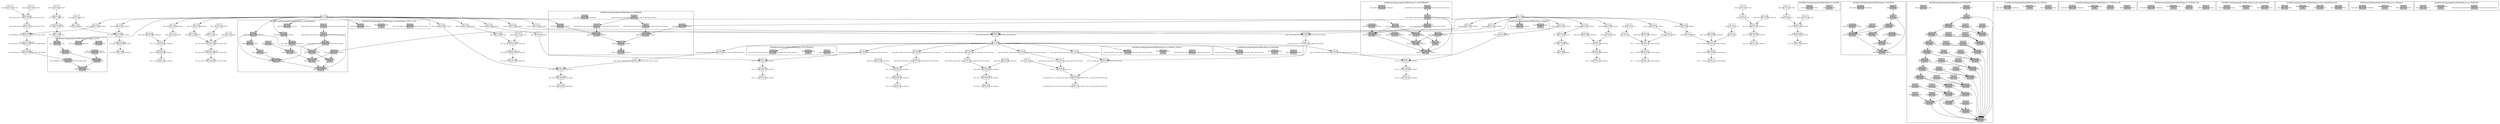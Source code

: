 digraph Document {
  node [shape=box,fixedsize=shape fontsize=10]
  1 [label="Name: Maybe\n(type (alias Maybe (union (alias None (struct None)) (alias Some (struct Some)))))", fillcolor=grey];
  2 [label="UnionTypeNode\n(type (union (alias None (struct None)) (alias Some (struct Some))))", fillcolor=grey];
  3 [label="Ref: None\n(type (alias None (struct None)))", fillcolor=grey];
  4 [label="Ref: Some\n(type (alias Some (struct Some)))", fillcolor=grey];
  5 [label="FunOverload: is\n(fun 'is' ((alias Maybe)) (alias boolean))", fillcolor=grey];
  6 [label="FunNode: is\n(fun 'is' ((alias Maybe)) (alias boolean))", fillcolor=grey];
  7 [label="Ref: Maybe\n(type (alias Maybe (union (alias None (struct None)) (alias Some (struct Some)))))", fillcolor=grey];
  8 [label="Name: a\n(alias Maybe (union (alias None (struct None)) (alias Some (struct Some))))", fillcolor=grey];
  9 [label="Ref: boolean\n(type (alias boolean (native boolean)))", fillcolor=grey];
  10 [label="Name: is\n(fun 'is' ((alias Maybe)) (alias boolean))", fillcolor=grey];
  11 [label="FunOverload: as\n(fun 'as' ((alias None)) (alias Maybe))", fillcolor=grey];
  12 [label="FunNode: as\n(fun 'as' ((alias None)) (alias Maybe))", fillcolor=grey];
  13 [label="Ref: None\n(type (alias None (struct None)))", fillcolor=grey];
  14 [label="Name: a\n(alias None (struct None))", fillcolor=grey];
  15 [label="Ref: Maybe\n(type (alias Maybe (union (alias None (struct None)) (alias Some (struct Some)))))", fillcolor=grey];
  16 [label="Name: as\n(fun 'as' ((alias None)) (alias Maybe))", fillcolor=grey];
  17 [label="FunOverload: as\n(fun 'as' ((alias Some)) (alias Maybe))", fillcolor=grey];
  18 [label="FunNode: as\n(fun 'as' ((alias Some)) (alias Maybe))", fillcolor=grey];
  19 [label="Ref: Some\n(type (alias Some (struct Some)))", fillcolor=grey];
  20 [label="Name: a\n(alias Some (struct Some))", fillcolor=grey];
  21 [label="Ref: Maybe\n(type (alias Maybe (union (alias None (struct None)) (alias Some (struct Some)))))", fillcolor=grey];
  22 [label="Name: as\n(fun 'as' ((alias Some)) (alias Maybe))", fillcolor=grey];
  23 [label="FunOverload: as\n(intersection (fun 'as' ((union (alias None) (alias Some))) (alias Maybe)) (fun 'as' ((alias Maybe)) (alias ref)))", fillcolor=grey];
  24 [label="FunNode: as\n(fun 'as' ((union (alias None) (alias Some))) (alias Maybe))", fillcolor=grey];
  25 [label="UnionTypeNode\n(type (union (alias None (struct None)) (alias Some (struct Some))))", fillcolor=grey];
  26 [label="Ref: None\n(type (alias None (struct None)))", fillcolor=grey];
  27 [label="Ref: Some\n(type (alias Some (struct Some)))", fillcolor=grey];
  28 [label="Name: a\n(union (alias None (struct None)) (alias Some (struct Some)))", fillcolor=grey];
  29 [label="Ref: Maybe\n(type (alias Maybe (union (alias None (struct None)) (alias Some (struct Some)))))", fillcolor=grey];
  30 [label="FunNode: as\n(fun 'as' ((alias Maybe)) (alias ref))", fillcolor=grey];
  31 [label="Ref: Maybe\n(type (alias Maybe (union (alias None (struct None)) (alias Some (struct Some)))))", fillcolor=grey];
  32 [label="Name: a\n(alias Maybe (union (alias None (struct None)) (alias Some (struct Some))))", fillcolor=grey];
  33 [label="Ref: ref\n(type (alias ref (ref ?)))", fillcolor=grey];
  34 [label="Name: as\n(intersection (fun 'as' ((union (alias None) (alias Some))) (alias Maybe)) (fun 'as' ((alias Maybe)) (alias ref)))", fillcolor=grey];
  35 [label="Name: None\n(type (alias None (struct None)))", fillcolor=grey];
  36 [label="FunOverload: apply\n(fun 'apply' () (alias None))", fillcolor=grey];
  37 [label="FunNode: apply\n(fun 'apply' () (alias None))", fillcolor=grey];
  38 [label="Ref: None\n(type (alias None (struct None)))", fillcolor=grey];
  39 [label="Name: apply\n(fun 'apply' () (alias None))", fillcolor=grey];
  40 [label="FunOverload: is\n(fun 'is' ((alias None)) (alias boolean))", fillcolor=grey];
  41 [label="FunNode: is\n(fun 'is' ((alias None)) (alias boolean))", fillcolor=grey];
  42 [label="Ref: None\n(type (alias None (struct None)))", fillcolor=grey];
  43 [label="Name: a\n(alias None (struct None))", fillcolor=grey];
  44 [label="Ref: boolean\n(type (alias boolean (native boolean)))", fillcolor=grey];
  45 [label="Name: is\n(fun 'is' ((alias None)) (alias boolean))", fillcolor=grey];
  46 [label="FunOverload: ==\n(fun '==' ((alias None) (alias ref)) (alias boolean))", fillcolor=grey];
  47 [label="FunNode: ==\n(fun '==' ((alias None) (alias ref)) (alias boolean))", fillcolor=grey];
  48 [label="Ref: None\n(type (alias None (struct None)))", fillcolor=grey];
  49 [label="Name: a\n(alias None (struct None))", fillcolor=grey];
  50 [label="Ref: ref\n(type (alias ref (ref ?)))", fillcolor=grey];
  51 [label="Name: b\n(alias ref (ref ?))", fillcolor=grey];
  52 [label="Ref: boolean\n(type (alias boolean (native boolean)))", fillcolor=grey];
  53 [label="Name: ==\n(fun '==' ((alias None) (alias ref)) (alias boolean))", fillcolor=grey];
  54 [label="FunOverload: !=\n(fun '!=' ((alias None) (alias ref)) (alias boolean))", fillcolor=grey];
  55 [label="FunNode: !=\n(fun '!=' ((alias None) (alias ref)) (alias boolean))", fillcolor=grey];
  56 [label="Ref: None\n(type (alias None (struct None)))", fillcolor=grey];
  57 [label="Name: a\n(alias None (struct None))", fillcolor=grey];
  58 [label="Ref: ref\n(type (alias ref (ref ?)))", fillcolor=grey];
  59 [label="Name: b\n(alias ref (ref ?))", fillcolor=grey];
  60 [label="Ref: boolean\n(type (alias boolean (native boolean)))", fillcolor=grey];
  61 [label="Name: !=\n(fun '!=' ((alias None) (alias ref)) (alias boolean))", fillcolor=grey];
  62 [label="Name: Some\n(type (alias Some (struct Some)))", fillcolor=grey];
  63 [label="FunOverload: sizeOf\n(fun 'sizeOf' () (alias i32))", fillcolor=grey];
  64 [label="FunNode: sizeOf\n(fun 'sizeOf' () (alias i32))", fillcolor=grey];
  65 [label="Ref: i32\n(type (alias i32 (native i32)))", fillcolor=grey];
  66 [label="Name: sizeOf\n(fun 'sizeOf' () (alias i32))", fillcolor=grey];
  67 [label="FunOverload: apply\n(fun 'apply' ((alias i32)) (alias Some))", fillcolor=grey];
  68 [label="FunNode: apply\n(fun 'apply' ((alias i32)) (alias Some))", fillcolor=grey];
  69 [label="Ref: i32\n(type (alias i32 (native i32)))", fillcolor=grey];
  70 [label="Name: value\n(alias i32 (native i32))", fillcolor=grey];
  71 [label="Ref: Some\n(type (alias Some (struct Some)))", fillcolor=grey];
  72 [label="Name: apply\n(fun 'apply' ((alias i32)) (alias Some))", fillcolor=grey];
  73 [label="FunOverload: fromPointer\n(fun 'fromPointer' ((union (alias i32) (alias u32))) (alias Some))", fillcolor=grey];
  74 [label="FunNode: fromPointer\n(fun 'fromPointer' ((union (alias i32) (alias u32))) (alias Some))", fillcolor=grey];
  75 [label="UnionTypeNode\n(type (union (alias i32 (native i32)) (alias u32 (native u32))))", fillcolor=grey];
  76 [label="Ref: i32\n(type (alias i32 (native i32)))", fillcolor=grey];
  77 [label="Ref: u32\n(type (alias u32 (native u32)))", fillcolor=grey];
  78 [label="Name: ptr\n(type (union (alias i32 (native i32)) (alias u32 (native u32))))", fillcolor=grey];
  79 [label="Ref: Some\n(type (alias Some (struct Some)))", fillcolor=grey];
  80 [label="Name: fromPointer\n(fun 'fromPointer' ((union (alias i32) (alias u32))) (alias Some))", fillcolor=grey];
  81 [label="FunOverload: get_value\n(fun 'get_value' ((alias Some)) (alias i32))", fillcolor=grey];
  82 [label="FunNode: get_value\n(fun 'get_value' ((alias Some)) (alias i32))", fillcolor=grey];
  83 [label="Ref: Some\n(type (alias Some (struct Some)))", fillcolor=grey];
  84 [label="Name: target\n(alias Some (struct Some))", fillcolor=grey];
  85 [label="Ref: i32\n(type (alias i32 (native i32)))", fillcolor=grey];
  86 [label="Name: get_value\n(fun 'get_value' ((alias Some)) (alias i32))", fillcolor=grey];
  87 [label="FunOverload: set_value\n(fun 'set_value' ((alias Some) (alias i32)) (alias void))", fillcolor=grey];
  88 [label="FunNode: set_value\n(fun 'set_value' ((alias Some) (alias i32)) (alias void))", fillcolor=grey];
  89 [label="Ref: Some\n(type (alias Some (struct Some)))", fillcolor=grey];
  90 [label="Name: target\n(alias Some (struct Some))", fillcolor=grey];
  91 [label="Ref: i32\n(type (alias i32 (native i32)))", fillcolor=grey];
  92 [label="Name: value\n(alias i32 (native i32))", fillcolor=grey];
  93 [label="Ref: void\n(type (alias void (void)))", fillcolor=grey];
  94 [label="Name: set_value\n(fun 'set_value' ((alias Some) (alias i32)) (alias void))", fillcolor=grey];
  95 [label="FunOverload: is\n(fun 'is' ((alias Some)) (alias boolean))", fillcolor=grey];
  96 [label="FunNode: is\n(fun 'is' ((alias Some)) (alias boolean))", fillcolor=grey];
  97 [label="Ref: Some\n(type (alias Some (struct Some)))", fillcolor=grey];
  98 [label="Name: a\n(alias Some (struct Some))", fillcolor=grey];
  99 [label="Ref: boolean\n(type (alias boolean (native boolean)))", fillcolor=grey];
  100 [label="Name: is\n(fun 'is' ((alias Some)) (alias boolean))", fillcolor=grey];
  101 [label="FunOverload: test\n(fun 'test' ((alias i32)) (alias boolean))", fillcolor=grey];
  102 [label="FunNode: test\n(fun 'test' ((alias i32)) (alias boolean))", fillcolor=grey];
  103 [label="Ref: i32\n(type (alias i32 (native i32)))", fillcolor=grey];
  104 [label="Name: a\n(alias i32 (native i32))", fillcolor=grey];
  105 [label="Ref: boolean\n(type (alias boolean (native boolean)))", fillcolor=grey];
  106 [label="Name: test\n(fun 'test' ((alias i32)) (alias boolean))", fillcolor=grey];
  107 [label="FunOverload: test2\n(fun 'test2' ((alias i32)) (alias i32))", fillcolor=grey];
  108 [label="FunNode: test2\n(fun 'test2' ((alias i32)) (alias i32))", fillcolor=grey];
  109 [label="Ref: i32\n(type (alias i32 (native i32)))", fillcolor=grey];
  110 [label="Name: a\n(alias i32 (native i32))", fillcolor=grey];
  111 [label="Ref: i32\n(type (alias i32 (native i32)))", fillcolor=grey];
  112 [label="Name: test2\n(fun 'test2' ((alias i32)) (alias i32))", fillcolor=grey];
  113 [label="FunOverload: test3\n(fun 'test3' ((alias Maybe)) (alias boolean))", fillcolor=grey];
  114 [label="FunNode: test3\n(fun 'test3' ((alias Maybe)) (alias boolean))", fillcolor=grey];
  115 [label="Ref: Maybe\n(type (alias Maybe (union (alias None (struct None)) (alias Some (struct Some)))))", fillcolor=grey];
  116 [label="Name: a\n(alias Maybe (union (alias None (struct None)) (alias Some (struct Some))))", fillcolor=grey];
  117 [label="Ref: boolean\n(type (alias boolean (native boolean)))", fillcolor=grey];
  118 [label="Name: test3\n(fun 'test3' ((alias Maybe)) (alias boolean))", fillcolor=grey];
  119 [label="FunOverload: test4\n(fun 'test4' ((alias Maybe)) (alias Some))", fillcolor=grey];
  120 [label="FunNode: test4\n(fun 'test4' ((alias Maybe)) (alias Some))", fillcolor=grey];
  121 [label="Ref: Maybe\n(type (alias Maybe (union (alias None (struct None)) (alias Some (struct Some)))))", fillcolor=grey];
  122 [label="Name: a\n(alias Maybe (union (alias None (struct None)) (alias Some (struct Some))))", fillcolor=grey];
  123 [label="Ref: Some\n(type (alias Some (struct Some)))", fillcolor=grey];
  124 [label="Name: test4\n(fun 'test4' ((alias Maybe)) (alias Some))", fillcolor=grey];
  subgraph cluster0 {
    node [style=filled, fillcolor=grey];
    125 [label="Int: 1\n(alias i32 (native i32))", fillcolor=grey];
    126 [label="Ref: i32\n(type (alias i32 (native i32)))", fillcolor=grey];
  label = "test/fixtures/types/patternMatching.ro::sizeOf()";
}
  subgraph cluster1 {
    node [style=filled, fillcolor=grey];
    127 [label="Name: a\n(alias i32 (native i32))", fillcolor=grey];
    128 [label="PatternMatcherNode\n(alias boolean (native boolean))", fillcolor=grey];
    129 [label="Ref: a\n(alias i32 (native i32))", fillcolor=grey];
    130 [label="MatchLiteralNode\n(alias boolean (native boolean))", fillcolor=grey];
    131 [label="Int: 1\n(alias i32 (native i32))", fillcolor=grey];
    132 [label="BooleanLiteraltrue\n(alias boolean (native boolean))", fillcolor=grey];
    133 [label="TypeReducerNode\n(alias i32 (native i32))", fillcolor=grey];
    134 [label="MatchDefaultNode\n(alias boolean (native boolean))", fillcolor=grey];
    135 [label="BooleanLiteralfalse\n(alias boolean (native boolean))", fillcolor=grey];
    136 [label="TypeReducerNode\n(alias i32 (native i32))", fillcolor=grey];
    137 [label="Ref: boolean\n(type (alias boolean (native boolean)))", fillcolor=grey];
    127 -> 129[taillabel="" labeldistance="1" fontname="times  italic" fontsize = 10 color="black" ];
    129 -> 128[taillabel="" labeldistance="1" fontname="times  italic" fontsize = 10 color="black" ];
    129 -> 133[taillabel="" labeldistance="1" fontname="times  italic" fontsize = 10 color="black" ];
    130 -> 128[taillabel="" labeldistance="1" fontname="times  italic" fontsize = 10 color="black" ];
    131 -> 130[taillabel="" labeldistance="1" fontname="times  italic" fontsize = 10 color="black" ];
    132 -> 130[taillabel="" labeldistance="1" fontname="times  italic" fontsize = 10 color="black" ];
    133 -> 130[taillabel="" labeldistance="1" fontname="times  italic" fontsize = 10 color="black" ];
    133 -> 136[taillabel="" labeldistance="1" fontname="times  italic" fontsize = 10 color="black" ];
    134 -> 128[taillabel="" labeldistance="1" fontname="times  italic" fontsize = 10 color="black" ];
    135 -> 134[taillabel="" labeldistance="1" fontname="times  italic" fontsize = 10 color="black" ];
    136 -> 134[taillabel="" labeldistance="1" fontname="times  italic" fontsize = 10 color="black" ];
  label = "test/fixtures/types/patternMatching.ro::test(i32)";
}
  subgraph cluster2 {
    node [style=filled, fillcolor=grey];
    138 [label="Name: a\n(alias i32 (native i32))", fillcolor=grey];
    139 [label="PatternMatcherNode\n(alias i32 (native i32))", fillcolor=grey];
    140 [label="Ref: a\n(alias i32 (native i32))", fillcolor=grey];
    141 [label="MatchLiteralNode\n(alias i32 (native i32))", fillcolor=grey];
    142 [label="Int: 10\n(alias i32 (native i32))", fillcolor=grey];
    143 [label="Int: 1\n(alias i32 (native i32))", fillcolor=grey];
    144 [label="TypeReducerNode\n(alias i32 (native i32))", fillcolor=grey];
    145 [label="MatchLiteralNode\n(alias i32 (native i32))", fillcolor=grey];
    146 [label="Int: 20\n(alias i32 (native i32))", fillcolor=grey];
    147 [label="Int: 2\n(alias i32 (native i32))", fillcolor=grey];
    148 [label="TypeReducerNode\n(alias i32 (native i32))", fillcolor=grey];
    149 [label="MatchLiteralNode\n(alias i32 (native i32))", fillcolor=grey];
    150 [label="Int: 30\n(alias i32 (native i32))", fillcolor=grey];
    151 [label="Int: 3\n(alias i32 (native i32))", fillcolor=grey];
    152 [label="TypeReducerNode\n(alias i32 (native i32))", fillcolor=grey];
    153 [label="MatchLiteralNode\n(alias i32 (native i32))", fillcolor=grey];
    154 [label="Int: 40\n(alias i32 (native i32))", fillcolor=grey];
    155 [label="Int: 4\n(alias i32 (native i32))", fillcolor=grey];
    156 [label="TypeReducerNode\n(alias i32 (native i32))", fillcolor=grey];
    157 [label="MatchLiteralNode\n(alias i32 (native i32))", fillcolor=grey];
    158 [label="Int: 50\n(alias i32 (native i32))", fillcolor=grey];
    159 [label="Int: 5\n(alias i32 (native i32))", fillcolor=grey];
    160 [label="TypeReducerNode\n(alias i32 (native i32))", fillcolor=grey];
    161 [label="MatchLiteralNode\n(alias i32 (native i32))", fillcolor=grey];
    162 [label="Int: 60\n(alias i32 (native i32))", fillcolor=grey];
    163 [label="Int: 6\n(alias i32 (native i32))", fillcolor=grey];
    164 [label="TypeReducerNode\n(alias i32 (native i32))", fillcolor=grey];
    165 [label="MatchLiteralNode\n(alias i32 (native i32))", fillcolor=grey];
    166 [label="Int: 70\n(alias i32 (native i32))", fillcolor=grey];
    167 [label="Int: 7\n(alias i32 (native i32))", fillcolor=grey];
    168 [label="TypeReducerNode\n(alias i32 (native i32))", fillcolor=grey];
    169 [label="MatchLiteralNode\n(alias i32 (native i32))", fillcolor=grey];
    170 [label="Int: 80\n(alias i32 (native i32))", fillcolor=grey];
    171 [label="Int: 8\n(alias i32 (native i32))", fillcolor=grey];
    172 [label="TypeReducerNode\n(alias i32 (native i32))", fillcolor=grey];
    173 [label="MatchLiteralNode\n(alias i32 (native i32))", fillcolor=grey];
    174 [label="Int: 90\n(alias i32 (native i32))", fillcolor=grey];
    175 [label="Int: 9\n(alias i32 (native i32))", fillcolor=grey];
    176 [label="TypeReducerNode\n(alias i32 (native i32))", fillcolor=grey];
    177 [label="MatchDefaultNode\n(alias i32 (native i32))", fillcolor=grey];
    178 [label="Int: 0\n(alias i32 (native i32))", fillcolor=grey];
    179 [label="TypeReducerNode\n(alias i32 (native i32))", fillcolor=grey];
    180 [label="Ref: i32\n(type (alias i32 (native i32)))", fillcolor=grey];
    138 -> 140[taillabel="" labeldistance="1" fontname="times  italic" fontsize = 10 color="black" ];
    140 -> 139[taillabel="" labeldistance="1" fontname="times  italic" fontsize = 10 color="black" ];
    140 -> 144[taillabel="" labeldistance="1" fontname="times  italic" fontsize = 10 color="black" ];
    141 -> 139[taillabel="" labeldistance="1" fontname="times  italic" fontsize = 10 color="black" ];
    142 -> 141[taillabel="" labeldistance="1" fontname="times  italic" fontsize = 10 color="black" ];
    143 -> 141[taillabel="" labeldistance="1" fontname="times  italic" fontsize = 10 color="black" ];
    144 -> 141[taillabel="" labeldistance="1" fontname="times  italic" fontsize = 10 color="black" ];
    144 -> 148[taillabel="" labeldistance="1" fontname="times  italic" fontsize = 10 color="black" ];
    145 -> 139[taillabel="" labeldistance="1" fontname="times  italic" fontsize = 10 color="black" ];
    146 -> 145[taillabel="" labeldistance="1" fontname="times  italic" fontsize = 10 color="black" ];
    147 -> 145[taillabel="" labeldistance="1" fontname="times  italic" fontsize = 10 color="black" ];
    148 -> 145[taillabel="" labeldistance="1" fontname="times  italic" fontsize = 10 color="black" ];
    148 -> 152[taillabel="" labeldistance="1" fontname="times  italic" fontsize = 10 color="black" ];
    149 -> 139[taillabel="" labeldistance="1" fontname="times  italic" fontsize = 10 color="black" ];
    150 -> 149[taillabel="" labeldistance="1" fontname="times  italic" fontsize = 10 color="black" ];
    151 -> 149[taillabel="" labeldistance="1" fontname="times  italic" fontsize = 10 color="black" ];
    152 -> 149[taillabel="" labeldistance="1" fontname="times  italic" fontsize = 10 color="black" ];
    152 -> 156[taillabel="" labeldistance="1" fontname="times  italic" fontsize = 10 color="black" ];
    153 -> 139[taillabel="" labeldistance="1" fontname="times  italic" fontsize = 10 color="black" ];
    154 -> 153[taillabel="" labeldistance="1" fontname="times  italic" fontsize = 10 color="black" ];
    155 -> 153[taillabel="" labeldistance="1" fontname="times  italic" fontsize = 10 color="black" ];
    156 -> 153[taillabel="" labeldistance="1" fontname="times  italic" fontsize = 10 color="black" ];
    156 -> 160[taillabel="" labeldistance="1" fontname="times  italic" fontsize = 10 color="black" ];
    157 -> 139[taillabel="" labeldistance="1" fontname="times  italic" fontsize = 10 color="black" ];
    158 -> 157[taillabel="" labeldistance="1" fontname="times  italic" fontsize = 10 color="black" ];
    159 -> 157[taillabel="" labeldistance="1" fontname="times  italic" fontsize = 10 color="black" ];
    160 -> 157[taillabel="" labeldistance="1" fontname="times  italic" fontsize = 10 color="black" ];
    160 -> 164[taillabel="" labeldistance="1" fontname="times  italic" fontsize = 10 color="black" ];
    161 -> 139[taillabel="" labeldistance="1" fontname="times  italic" fontsize = 10 color="black" ];
    162 -> 161[taillabel="" labeldistance="1" fontname="times  italic" fontsize = 10 color="black" ];
    163 -> 161[taillabel="" labeldistance="1" fontname="times  italic" fontsize = 10 color="black" ];
    164 -> 161[taillabel="" labeldistance="1" fontname="times  italic" fontsize = 10 color="black" ];
    164 -> 168[taillabel="" labeldistance="1" fontname="times  italic" fontsize = 10 color="black" ];
    165 -> 139[taillabel="" labeldistance="1" fontname="times  italic" fontsize = 10 color="black" ];
    166 -> 165[taillabel="" labeldistance="1" fontname="times  italic" fontsize = 10 color="black" ];
    167 -> 165[taillabel="" labeldistance="1" fontname="times  italic" fontsize = 10 color="black" ];
    168 -> 165[taillabel="" labeldistance="1" fontname="times  italic" fontsize = 10 color="black" ];
    168 -> 172[taillabel="" labeldistance="1" fontname="times  italic" fontsize = 10 color="black" ];
    169 -> 139[taillabel="" labeldistance="1" fontname="times  italic" fontsize = 10 color="black" ];
    170 -> 169[taillabel="" labeldistance="1" fontname="times  italic" fontsize = 10 color="black" ];
    171 -> 169[taillabel="" labeldistance="1" fontname="times  italic" fontsize = 10 color="black" ];
    172 -> 169[taillabel="" labeldistance="1" fontname="times  italic" fontsize = 10 color="black" ];
    172 -> 176[taillabel="" labeldistance="1" fontname="times  italic" fontsize = 10 color="black" ];
    173 -> 139[taillabel="" labeldistance="1" fontname="times  italic" fontsize = 10 color="black" ];
    174 -> 173[taillabel="" labeldistance="1" fontname="times  italic" fontsize = 10 color="black" ];
    175 -> 173[taillabel="" labeldistance="1" fontname="times  italic" fontsize = 10 color="black" ];
    176 -> 173[taillabel="" labeldistance="1" fontname="times  italic" fontsize = 10 color="black" ];
    176 -> 179[taillabel="" labeldistance="1" fontname="times  italic" fontsize = 10 color="black" ];
    177 -> 139[taillabel="" labeldistance="1" fontname="times  italic" fontsize = 10 color="black" ];
    178 -> 177[taillabel="" labeldistance="1" fontname="times  italic" fontsize = 10 color="black" ];
    179 -> 177[taillabel="" labeldistance="1" fontname="times  italic" fontsize = 10 color="black" ];
  label = "test/fixtures/types/patternMatching.ro::test2(i32)";
}
  subgraph cluster3 {
    node [style=filled, fillcolor=grey];
    181 [label="WasmExpressionNode\n(void)", fillcolor=grey];
    182 [label="Ref: None\n(type (alias None (struct None)))", fillcolor=grey];
  label = "test/fixtures/types/patternMatching.ro::apply()";
}
  subgraph cluster4 {
    node [style=filled, fillcolor=grey];
    183 [label="Name: value\n(alias i32 (native i32))", fillcolor=grey];
    184 [label="FunctionCallNode\n(alias Some (struct Some))", fillcolor=grey];
    185 [label="Ref: fromPointer\n(fun 'fromPointer' ((union (alias i32) (alias u32))) (alias Some))", fillcolor=grey];
    186 [label="FunctionCallNode\n(alias i32 (native i32))", fillcolor=grey];
    187 [label="Ref: system::memory::malloc\n(fun 'malloc' ((alias i32)) (alias i32))", fillcolor=grey];
    188 [label="FunctionCallNode\n(alias i32 (native i32))", fillcolor=grey];
    189 [label="Ref: sizeOf\n(fun 'sizeOf' () (alias i32))", fillcolor=grey];
    190 [label="Ref: Some\n(type (alias Some (struct Some)))", fillcolor=grey];
    185 -> 184[taillabel="" labeldistance="1" fontname="times  italic" fontsize = 10 color="black" ];
    186 -> 184[taillabel="" labeldistance="1" fontname="times  italic" fontsize = 10 color="black" ];
    187 -> 186[taillabel="" labeldistance="1" fontname="times  italic" fontsize = 10 color="black" ];
    188 -> 186[taillabel="" labeldistance="1" fontname="times  italic" fontsize = 10 color="black" ];
    189 -> 188[taillabel="" labeldistance="1" fontname="times  italic" fontsize = 10 color="black" ];
  label = "test/fixtures/types/patternMatching.ro::apply_2(i32)";
}
  subgraph cluster5 {
    node [style=filled, fillcolor=grey];
    191 [label="Name: ptr\n(type (union (alias i32 (native i32)) (alias u32 (native u32))))", fillcolor=grey];
    192 [label="WasmExpressionNode\n(void)", fillcolor=grey];
    193 [label="Ref: Some\n(type (alias Some (struct Some)))", fillcolor=grey];
  label = "test/fixtures/types/patternMatching.ro::fromPointer_1(i32 | u32)";
}
  subgraph cluster6 {
    node [style=filled, fillcolor=grey];
    194 [label="Name: a\n(alias None (struct None))", fillcolor=grey];
    195 [label="WasmExpressionNode\n(void)", fillcolor=grey];
    196 [label="Ref: boolean\n(type (alias boolean (native boolean)))", fillcolor=grey];
  label = "test/fixtures/types/patternMatching.ro::is_2(None)";
}
  subgraph cluster7 {
    node [style=filled, fillcolor=grey];
    197 [label="Name: a\n(alias None (struct None))", fillcolor=grey];
    198 [label="Name: b\n(alias ref (ref ?))", fillcolor=grey];
    199 [label="WasmExpressionNode\n(void)", fillcolor=grey];
    200 [label="Ref: boolean\n(type (alias boolean (native boolean)))", fillcolor=grey];
  label = "test/fixtures/types/patternMatching.ro::==(None,ref)";
}
  subgraph cluster8 {
    node [style=filled, fillcolor=grey];
    201 [label="Name: a\n(alias None (struct None))", fillcolor=grey];
    202 [label="Name: b\n(alias ref (ref ?))", fillcolor=grey];
    203 [label="WasmExpressionNode\n(void)", fillcolor=grey];
    204 [label="Ref: boolean\n(type (alias boolean (native boolean)))", fillcolor=grey];
  label = "test/fixtures/types/patternMatching.ro::!=(None,ref)";
}
  subgraph cluster9 {
    node [style=filled, fillcolor=grey];
    205 [label="Name: target\n(alias Some (struct Some))", fillcolor=grey];
    206 [label="WasmExpressionNode\n(void)", fillcolor=grey];
    207 [label="Ref: i32\n(type (alias i32 (native i32)))", fillcolor=grey];
  label = "test/fixtures/types/patternMatching.ro::get_value(Some)";
}
  subgraph cluster10 {
    node [style=filled, fillcolor=grey];
    208 [label="Name: target\n(alias Some (struct Some))", fillcolor=grey];
    209 [label="Name: value\n(alias i32 (native i32))", fillcolor=grey];
    210 [label="WasmExpressionNode\n(void)", fillcolor=grey];
    211 [label="Ref: void\n(type (alias void (void)))", fillcolor=grey];
  label = "test/fixtures/types/patternMatching.ro::set_value(Some,i32)";
}
  subgraph cluster11 {
    node [style=filled, fillcolor=grey];
    212 [label="Name: a\n(alias Some (struct Some))", fillcolor=grey];
    213 [label="WasmExpressionNode\n(void)", fillcolor=grey];
    214 [label="Ref: boolean\n(type (alias boolean (native boolean)))", fillcolor=grey];
  label = "test/fixtures/types/patternMatching.ro::is_4(Some)";
}
  subgraph cluster12 {
    node [style=filled, fillcolor=grey];
    215 [label="Name: a\n(union (alias None (struct None)) (alias Some (struct Some)))", fillcolor=grey];
    216 [label="WasmExpressionNode\n(void)", fillcolor=grey];
    217 [label="Ref: Maybe\n(type (alias Maybe (union (alias None (struct None)) (alias Some (struct Some)))))", fillcolor=grey];
  label = "test/fixtures/types/patternMatching.ro::as_4(None | Some)";
}
  subgraph cluster13 {
    node [style=filled, fillcolor=grey];
    218 [label="Name: a\n(alias None (struct None))", fillcolor=grey];
    219 [label="WasmExpressionNode\n(void)", fillcolor=grey];
    220 [label="Ref: Maybe\n(type (alias Maybe (union (alias None (struct None)) (alias Some (struct Some)))))", fillcolor=grey];
  label = "test/fixtures/types/patternMatching.ro::as(None)";
}
  subgraph cluster14 {
    node [style=filled, fillcolor=grey];
    221 [label="Name: a\n(alias Some (struct Some))", fillcolor=grey];
    222 [label="WasmExpressionNode\n(void)", fillcolor=grey];
    223 [label="Ref: Maybe\n(type (alias Maybe (union (alias None (struct None)) (alias Some (struct Some)))))", fillcolor=grey];
  label = "test/fixtures/types/patternMatching.ro::as_2(Some)";
}
  subgraph cluster15 {
    node [style=filled, fillcolor=grey];
    224 [label="Name: a\n(alias Maybe (union (alias None (struct None)) (alias Some (struct Some))))", fillcolor=grey];
    225 [label="BlockNode\n(alias boolean (native boolean))", fillcolor=grey];
    226 [label="BinOp: '||'\n(alias boolean (native boolean))", fillcolor=grey];
    227 [label="IsExpressionNodeis\n(alias boolean (native boolean))", fillcolor=grey];
    228 [label="Ref: a\n(alias Maybe (union (alias None (struct None)) (alias Some (struct Some))))", fillcolor=grey];
    229 [label="Ref: None\n(type (alias None (struct None)))", fillcolor=grey];
    230 [label="IsExpressionNodeis\n(alias boolean (native boolean))", fillcolor=grey];
    231 [label="Ref: a\n(alias Maybe (union (alias None (struct None)) (alias Some (struct Some))))", fillcolor=grey];
    232 [label="Ref: Some\n(type (alias Some (struct Some)))", fillcolor=grey];
    233 [label="Ref: boolean\n(type (alias boolean (native boolean)))", fillcolor=grey];
    224 -> 228[taillabel="" labeldistance="1" fontname="times  italic" fontsize = 10 color="black" ];
    224 -> 231[taillabel="" labeldistance="1" fontname="times  italic" fontsize = 10 color="black" ];
    226 -> 225[taillabel="" labeldistance="1" fontname="times  italic" fontsize = 10 color="black" ];
    227 -> 226[taillabel="" labeldistance="1" fontname="times  italic" fontsize = 10 color="black" ];
    228 -> 227[taillabel="" labeldistance="1" fontname="times  italic" fontsize = 10 color="black" ];
    229 -> 227[taillabel="" labeldistance="1" fontname="times  italic" fontsize = 10 color="black" ];
    230 -> 226[taillabel="" labeldistance="1" fontname="times  italic" fontsize = 10 color="black" ];
    231 -> 230[taillabel="" labeldistance="1" fontname="times  italic" fontsize = 10 color="black" ];
    232 -> 230[taillabel="" labeldistance="1" fontname="times  italic" fontsize = 10 color="black" ];
  label = "test/fixtures/types/patternMatching.ro::is(Maybe)";
}
  subgraph cluster16 {
    node [style=filled, fillcolor=grey];
    234 [label="Name: a\n(alias Maybe (union (alias None (struct None)) (alias Some (struct Some))))", fillcolor=grey];
    235 [label="WasmExpressionNode\n(void)", fillcolor=grey];
    236 [label="Ref: ref\n(type (alias ref (ref ?)))", fillcolor=grey];
  label = "test/fixtures/types/patternMatching.ro::as_5(Maybe)";
}
  subgraph cluster17 {
    node [style=filled, fillcolor=grey];
    237 [label="Name: a\n(alias Maybe (union (alias None (struct None)) (alias Some (struct Some))))", fillcolor=grey];
    238 [label="PatternMatcherNode\n(alias boolean (native boolean))", fillcolor=grey];
    239 [label="Ref: a\n(alias Maybe (union (alias None (struct None)) (alias Some (struct Some))))", fillcolor=grey];
    240 [label="MatchCaseIsNode\n(alias boolean (native boolean))", fillcolor=grey];
    241 [label="Ref: Some\n(type (alias Some (struct Some)))", fillcolor=grey];
    242 [label="BooleanLiteraltrue\n(alias boolean (native boolean))", fillcolor=grey];
    243 [label="TypeReducerNode\n(union (alias None (struct None)) (alias Some (struct Some)))", fillcolor=grey];
    244 [label="MatchCaseIsNode\n(alias boolean (native boolean))", fillcolor=grey];
    245 [label="Ref: None\n(type (alias None (struct None)))", fillcolor=grey];
    246 [label="BooleanLiteralfalse\n(alias boolean (native boolean))", fillcolor=grey];
    247 [label="TypeReducerNode\n(alias None (struct None))", fillcolor=grey];
    248 [label="TypeReducerNode\n(never)", fillcolor=grey];
    249 [label="Ref: boolean\n(type (alias boolean (native boolean)))", fillcolor=grey];
    237 -> 239[taillabel="" labeldistance="1" fontname="times  italic" fontsize = 10 color="black" ];
    239 -> 238[taillabel="" labeldistance="1" fontname="times  italic" fontsize = 10 color="black" ];
    239 -> 243[taillabel="" labeldistance="1" fontname="times  italic" fontsize = 10 color="black" ];
    240 -> 238[taillabel="" labeldistance="1" fontname="times  italic" fontsize = 10 color="black" ];
    241 -> 240[taillabel="" labeldistance="1" fontname="times  italic" fontsize = 10 color="black" ];
    241 -> 247[taillabel="" labeldistance="1" fontname="times  italic" fontsize = 10 color="black" ];
    242 -> 240[taillabel="" labeldistance="1" fontname="times  italic" fontsize = 10 color="black" ];
    243 -> 240[taillabel="" labeldistance="1" fontname="times  italic" fontsize = 10 color="black" ];
    243 -> 247[taillabel="" labeldistance="1" fontname="times  italic" fontsize = 10 color="black" ];
    244 -> 238[taillabel="" labeldistance="1" fontname="times  italic" fontsize = 10 color="black" ];
    245 -> 244[taillabel="" labeldistance="1" fontname="times  italic" fontsize = 10 color="black" ];
    245 -> 248[taillabel="" labeldistance="1" fontname="times  italic" fontsize = 10 color="black" ];
    246 -> 244[taillabel="" labeldistance="1" fontname="times  italic" fontsize = 10 color="black" ];
    247 -> 244[taillabel="" labeldistance="1" fontname="times  italic" fontsize = 10 color="black" ];
    247 -> 248[taillabel="" labeldistance="1" fontname="times  italic" fontsize = 10 color="black" ];
    248 -> 238[taillabel="" labeldistance="1" fontname="times  italic" fontsize = 10 color="black" ];
  label = "test/fixtures/types/patternMatching.ro::test3(Maybe)";
}
  subgraph cluster18 {
    node [style=filled, fillcolor=grey];
    250 [label="Name: a\n(alias Maybe (union (alias None (struct None)) (alias Some (struct Some))))", fillcolor=grey];
    251 [label="PatternMatcherNode\n(alias Some (struct Some))", fillcolor=grey];
    252 [label="Ref: a\n(alias Maybe (union (alias None (struct None)) (alias Some (struct Some))))", fillcolor=grey];
    253 [label="MatchCaseIsNode\n(alias Some (struct Some))", fillcolor=grey];
    254 [label="Ref: Some\n(type (alias Some (struct Some)))", fillcolor=grey];
    255 [label="Ref: x\n(alias Some (struct Some))", fillcolor=grey];
    256 [label="Name: x\n(alias Some (struct Some))", fillcolor=grey];
    257 [label="TypeReducerNode\n(union (alias None (struct None)) (alias Some (struct Some)))", fillcolor=grey];
    258 [label="MatchCaseIsNode\n(alias Some (struct Some))", fillcolor=grey];
    259 [label="Ref: None\n(type (alias None (struct None)))", fillcolor=grey];
    260 [label="FunctionCallNode\n(alias Some (struct Some))", fillcolor=grey];
    261 [label="MemberNode\n(fun 'apply' ((alias i32)) (alias Some))", fillcolor=grey];
    262 [label="Ref: Some\n(type (alias Some (struct Some)))", fillcolor=grey];
    263 [label="Int: 0\n(alias i32 (native i32))", fillcolor=grey];
    264 [label="TypeReducerNode\n(alias None (struct None))", fillcolor=grey];
    265 [label="TypeReducerNode\n(never)", fillcolor=grey];
    266 [label="Ref: Some\n(type (alias Some (struct Some)))", fillcolor=grey];
    250 -> 252[taillabel="" labeldistance="1" fontname="times  italic" fontsize = 10 color="black" ];
    252 -> 251[taillabel="" labeldistance="1" fontname="times  italic" fontsize = 10 color="black" ];
    252 -> 257[taillabel="" labeldistance="1" fontname="times  italic" fontsize = 10 color="black" ];
    253 -> 251[taillabel="" labeldistance="1" fontname="times  italic" fontsize = 10 color="black" ];
    254 -> 253[taillabel="" labeldistance="1" fontname="times  italic" fontsize = 10 color="black" ];
    254 -> 256[taillabel="" labeldistance="1" fontname="times  italic" fontsize = 10 color="black" ];
    254 -> 264[taillabel="" labeldistance="1" fontname="times  italic" fontsize = 10 color="black" ];
    255 -> 253[taillabel="" labeldistance="1" fontname="times  italic" fontsize = 10 color="black" ];
    256 -> 255[taillabel="" labeldistance="1" fontname="times  italic" fontsize = 10 color="black" ];
    257 -> 253[taillabel="" labeldistance="1" fontname="times  italic" fontsize = 10 color="black" ];
    257 -> 264[taillabel="" labeldistance="1" fontname="times  italic" fontsize = 10 color="black" ];
    258 -> 251[taillabel="" labeldistance="1" fontname="times  italic" fontsize = 10 color="black" ];
    259 -> 258[taillabel="" labeldistance="1" fontname="times  italic" fontsize = 10 color="black" ];
    259 -> 265[taillabel="" labeldistance="1" fontname="times  italic" fontsize = 10 color="black" ];
    260 -> 258[taillabel="" labeldistance="1" fontname="times  italic" fontsize = 10 color="black" ];
    261 -> 260[taillabel="" labeldistance="1" fontname="times  italic" fontsize = 10 color="black" ];
    262 -> 261[taillabel="" labeldistance="1" fontname="times  italic" fontsize = 10 color="black" ];
    263 -> 260[taillabel="" labeldistance="1" fontname="times  italic" fontsize = 10 color="black" ];
    264 -> 258[taillabel="" labeldistance="1" fontname="times  italic" fontsize = 10 color="black" ];
    264 -> 265[taillabel="" labeldistance="1" fontname="times  italic" fontsize = 10 color="black" ];
    265 -> 251[taillabel="" labeldistance="1" fontname="times  italic" fontsize = 10 color="black" ];
  label = "test/fixtures/types/patternMatching.ro::test4(Maybe)";
}
  1 -> 7[taillabel="" labeldistance="1" fontname="times  italic" fontsize = 10 color="black" ];
  1 -> 15[taillabel="" labeldistance="1" fontname="times  italic" fontsize = 10 color="black" ];
  1 -> 21[taillabel="" labeldistance="1" fontname="times  italic" fontsize = 10 color="black" ];
  1 -> 29[taillabel="" labeldistance="1" fontname="times  italic" fontsize = 10 color="black" ];
  1 -> 31[taillabel="" labeldistance="1" fontname="times  italic" fontsize = 10 color="black" ];
  1 -> 115[taillabel="" labeldistance="1" fontname="times  italic" fontsize = 10 color="black" ];
  1 -> 121[taillabel="" labeldistance="1" fontname="times  italic" fontsize = 10 color="black" ];
  1 -> 217[taillabel="" labeldistance="1" fontname="times  italic" fontsize = 10 color="black" ];
  1 -> 220[taillabel="" labeldistance="1" fontname="times  italic" fontsize = 10 color="black" ];
  1 -> 223[taillabel="" labeldistance="1" fontname="times  italic" fontsize = 10 color="black" ];
  2 -> 1[taillabel="" labeldistance="1" fontname="times  italic" fontsize = 10 color="black" ];
  3 -> 2[taillabel="" labeldistance="1" fontname="times  italic" fontsize = 10 color="black" ];
  4 -> 2[taillabel="" labeldistance="1" fontname="times  italic" fontsize = 10 color="black" ];
  5 -> 10[taillabel="" labeldistance="1" fontname="times  italic" fontsize = 10 color="black" ];
  6 -> 5[taillabel="" labeldistance="1" fontname="times  italic" fontsize = 10 color="black" ];
  7 -> 8[taillabel="" labeldistance="1" fontname="times  italic" fontsize = 10 color="black" ];
  8 -> 6[taillabel="" labeldistance="1" fontname="times  italic" fontsize = 10 color="black" ];
  9 -> 6[taillabel="" labeldistance="1" fontname="times  italic" fontsize = 10 color="black" ];
  11 -> 16[taillabel="" labeldistance="1" fontname="times  italic" fontsize = 10 color="black" ];
  12 -> 11[taillabel="" labeldistance="1" fontname="times  italic" fontsize = 10 color="black" ];
  13 -> 14[taillabel="" labeldistance="1" fontname="times  italic" fontsize = 10 color="black" ];
  14 -> 12[taillabel="" labeldistance="1" fontname="times  italic" fontsize = 10 color="black" ];
  15 -> 12[taillabel="" labeldistance="1" fontname="times  italic" fontsize = 10 color="black" ];
  17 -> 22[taillabel="" labeldistance="1" fontname="times  italic" fontsize = 10 color="black" ];
  18 -> 17[taillabel="" labeldistance="1" fontname="times  italic" fontsize = 10 color="black" ];
  19 -> 20[taillabel="" labeldistance="1" fontname="times  italic" fontsize = 10 color="black" ];
  20 -> 18[taillabel="" labeldistance="1" fontname="times  italic" fontsize = 10 color="black" ];
  21 -> 18[taillabel="" labeldistance="1" fontname="times  italic" fontsize = 10 color="black" ];
  23 -> 34[taillabel="" labeldistance="1" fontname="times  italic" fontsize = 10 color="black" ];
  24 -> 23[taillabel="" labeldistance="1" fontname="times  italic" fontsize = 10 color="black" ];
  25 -> 28[taillabel="" labeldistance="1" fontname="times  italic" fontsize = 10 color="black" ];
  26 -> 25[taillabel="" labeldistance="1" fontname="times  italic" fontsize = 10 color="black" ];
  27 -> 25[taillabel="" labeldistance="1" fontname="times  italic" fontsize = 10 color="black" ];
  28 -> 24[taillabel="" labeldistance="1" fontname="times  italic" fontsize = 10 color="black" ];
  29 -> 24[taillabel="" labeldistance="1" fontname="times  italic" fontsize = 10 color="black" ];
  30 -> 23[taillabel="" labeldistance="1" fontname="times  italic" fontsize = 10 color="black" ];
  31 -> 32[taillabel="" labeldistance="1" fontname="times  italic" fontsize = 10 color="black" ];
  32 -> 30[taillabel="" labeldistance="1" fontname="times  italic" fontsize = 10 color="black" ];
  33 -> 30[taillabel="" labeldistance="1" fontname="times  italic" fontsize = 10 color="black" ];
  35 -> 3[taillabel="" labeldistance="1" fontname="times  italic" fontsize = 10 color="black" ];
  35 -> 13[taillabel="" labeldistance="1" fontname="times  italic" fontsize = 10 color="black" ];
  35 -> 26[taillabel="" labeldistance="1" fontname="times  italic" fontsize = 10 color="black" ];
  35 -> 38[taillabel="" labeldistance="1" fontname="times  italic" fontsize = 10 color="black" ];
  35 -> 42[taillabel="" labeldistance="1" fontname="times  italic" fontsize = 10 color="black" ];
  35 -> 48[taillabel="" labeldistance="1" fontname="times  italic" fontsize = 10 color="black" ];
  35 -> 56[taillabel="" labeldistance="1" fontname="times  italic" fontsize = 10 color="black" ];
  35 -> 182[taillabel="" labeldistance="1" fontname="times  italic" fontsize = 10 color="black" ];
  35 -> 229[taillabel="" labeldistance="1" fontname="times  italic" fontsize = 10 color="black" ];
  35 -> 245[taillabel="" labeldistance="1" fontname="times  italic" fontsize = 10 color="black" ];
  35 -> 259[taillabel="" labeldistance="1" fontname="times  italic" fontsize = 10 color="black" ];
  36 -> 39[taillabel="" labeldistance="1" fontname="times  italic" fontsize = 10 color="black" ];
  37 -> 36[taillabel="" labeldistance="1" fontname="times  italic" fontsize = 10 color="black" ];
  38 -> 37[taillabel="" labeldistance="1" fontname="times  italic" fontsize = 10 color="black" ];
  40 -> 45[taillabel="" labeldistance="1" fontname="times  italic" fontsize = 10 color="black" ];
  41 -> 40[taillabel="" labeldistance="1" fontname="times  italic" fontsize = 10 color="black" ];
  42 -> 43[taillabel="" labeldistance="1" fontname="times  italic" fontsize = 10 color="black" ];
  43 -> 41[taillabel="" labeldistance="1" fontname="times  italic" fontsize = 10 color="black" ];
  44 -> 41[taillabel="" labeldistance="1" fontname="times  italic" fontsize = 10 color="black" ];
  46 -> 53[taillabel="" labeldistance="1" fontname="times  italic" fontsize = 10 color="black" ];
  47 -> 46[taillabel="" labeldistance="1" fontname="times  italic" fontsize = 10 color="black" ];
  48 -> 49[taillabel="" labeldistance="1" fontname="times  italic" fontsize = 10 color="black" ];
  49 -> 47[taillabel="" labeldistance="1" fontname="times  italic" fontsize = 10 color="black" ];
  50 -> 51[taillabel="" labeldistance="1" fontname="times  italic" fontsize = 10 color="black" ];
  51 -> 47[taillabel="" labeldistance="1" fontname="times  italic" fontsize = 10 color="black" ];
  52 -> 47[taillabel="" labeldistance="1" fontname="times  italic" fontsize = 10 color="black" ];
  54 -> 61[taillabel="" labeldistance="1" fontname="times  italic" fontsize = 10 color="black" ];
  55 -> 54[taillabel="" labeldistance="1" fontname="times  italic" fontsize = 10 color="black" ];
  56 -> 57[taillabel="" labeldistance="1" fontname="times  italic" fontsize = 10 color="black" ];
  57 -> 55[taillabel="" labeldistance="1" fontname="times  italic" fontsize = 10 color="black" ];
  58 -> 59[taillabel="" labeldistance="1" fontname="times  italic" fontsize = 10 color="black" ];
  59 -> 55[taillabel="" labeldistance="1" fontname="times  italic" fontsize = 10 color="black" ];
  60 -> 55[taillabel="" labeldistance="1" fontname="times  italic" fontsize = 10 color="black" ];
  62 -> 4[taillabel="" labeldistance="1" fontname="times  italic" fontsize = 10 color="black" ];
  62 -> 19[taillabel="" labeldistance="1" fontname="times  italic" fontsize = 10 color="black" ];
  62 -> 27[taillabel="" labeldistance="1" fontname="times  italic" fontsize = 10 color="black" ];
  62 -> 71[taillabel="" labeldistance="1" fontname="times  italic" fontsize = 10 color="black" ];
  62 -> 79[taillabel="" labeldistance="1" fontname="times  italic" fontsize = 10 color="black" ];
  62 -> 83[taillabel="" labeldistance="1" fontname="times  italic" fontsize = 10 color="black" ];
  62 -> 89[taillabel="" labeldistance="1" fontname="times  italic" fontsize = 10 color="black" ];
  62 -> 97[taillabel="" labeldistance="1" fontname="times  italic" fontsize = 10 color="black" ];
  62 -> 123[taillabel="" labeldistance="1" fontname="times  italic" fontsize = 10 color="black" ];
  62 -> 190[taillabel="" labeldistance="1" fontname="times  italic" fontsize = 10 color="black" ];
  62 -> 193[taillabel="" labeldistance="1" fontname="times  italic" fontsize = 10 color="black" ];
  62 -> 232[taillabel="" labeldistance="1" fontname="times  italic" fontsize = 10 color="black" ];
  62 -> 241[taillabel="" labeldistance="1" fontname="times  italic" fontsize = 10 color="black" ];
  62 -> 254[taillabel="" labeldistance="1" fontname="times  italic" fontsize = 10 color="black" ];
  62 -> 262[taillabel="" labeldistance="1" fontname="times  italic" fontsize = 10 color="black" ];
  62 -> 266[taillabel="" labeldistance="1" fontname="times  italic" fontsize = 10 color="black" ];
  63 -> 66[taillabel="" labeldistance="1" fontname="times  italic" fontsize = 10 color="black" ];
  64 -> 63[taillabel="" labeldistance="1" fontname="times  italic" fontsize = 10 color="black" ];
  65 -> 64[taillabel="" labeldistance="1" fontname="times  italic" fontsize = 10 color="black" ];
  66 -> 189[taillabel="" labeldistance="1" fontname="times  italic" fontsize = 10 color="black" ];
  67 -> 72[taillabel="" labeldistance="1" fontname="times  italic" fontsize = 10 color="black" ];
  68 -> 67[taillabel="" labeldistance="1" fontname="times  italic" fontsize = 10 color="black" ];
  69 -> 70[taillabel="" labeldistance="1" fontname="times  italic" fontsize = 10 color="black" ];
  70 -> 68[taillabel="" labeldistance="1" fontname="times  italic" fontsize = 10 color="black" ];
  71 -> 68[taillabel="" labeldistance="1" fontname="times  italic" fontsize = 10 color="black" ];
  73 -> 80[taillabel="" labeldistance="1" fontname="times  italic" fontsize = 10 color="black" ];
  74 -> 73[taillabel="" labeldistance="1" fontname="times  italic" fontsize = 10 color="black" ];
  75 -> 78[taillabel="" labeldistance="1" fontname="times  italic" fontsize = 10 color="black" ];
  76 -> 75[taillabel="" labeldistance="1" fontname="times  italic" fontsize = 10 color="black" ];
  77 -> 75[taillabel="" labeldistance="1" fontname="times  italic" fontsize = 10 color="black" ];
  78 -> 74[taillabel="" labeldistance="1" fontname="times  italic" fontsize = 10 color="black" ];
  79 -> 74[taillabel="" labeldistance="1" fontname="times  italic" fontsize = 10 color="black" ];
  80 -> 185[taillabel="" labeldistance="1" fontname="times  italic" fontsize = 10 color="black" ];
  81 -> 86[taillabel="" labeldistance="1" fontname="times  italic" fontsize = 10 color="black" ];
  82 -> 81[taillabel="" labeldistance="1" fontname="times  italic" fontsize = 10 color="black" ];
  83 -> 84[taillabel="" labeldistance="1" fontname="times  italic" fontsize = 10 color="black" ];
  84 -> 82[taillabel="" labeldistance="1" fontname="times  italic" fontsize = 10 color="black" ];
  85 -> 82[taillabel="" labeldistance="1" fontname="times  italic" fontsize = 10 color="black" ];
  87 -> 94[taillabel="" labeldistance="1" fontname="times  italic" fontsize = 10 color="black" ];
  88 -> 87[taillabel="" labeldistance="1" fontname="times  italic" fontsize = 10 color="black" ];
  89 -> 90[taillabel="" labeldistance="1" fontname="times  italic" fontsize = 10 color="black" ];
  90 -> 88[taillabel="" labeldistance="1" fontname="times  italic" fontsize = 10 color="black" ];
  91 -> 92[taillabel="" labeldistance="1" fontname="times  italic" fontsize = 10 color="black" ];
  92 -> 88[taillabel="" labeldistance="1" fontname="times  italic" fontsize = 10 color="black" ];
  93 -> 88[taillabel="" labeldistance="1" fontname="times  italic" fontsize = 10 color="black" ];
  95 -> 100[taillabel="" labeldistance="1" fontname="times  italic" fontsize = 10 color="black" ];
  96 -> 95[taillabel="" labeldistance="1" fontname="times  italic" fontsize = 10 color="black" ];
  97 -> 98[taillabel="" labeldistance="1" fontname="times  italic" fontsize = 10 color="black" ];
  98 -> 96[taillabel="" labeldistance="1" fontname="times  italic" fontsize = 10 color="black" ];
  99 -> 96[taillabel="" labeldistance="1" fontname="times  italic" fontsize = 10 color="black" ];
  101 -> 106[taillabel="" labeldistance="1" fontname="times  italic" fontsize = 10 color="black" ];
  102 -> 101[taillabel="" labeldistance="1" fontname="times  italic" fontsize = 10 color="black" ];
  103 -> 104[taillabel="" labeldistance="1" fontname="times  italic" fontsize = 10 color="black" ];
  104 -> 102[taillabel="" labeldistance="1" fontname="times  italic" fontsize = 10 color="black" ];
  105 -> 102[taillabel="" labeldistance="1" fontname="times  italic" fontsize = 10 color="black" ];
  107 -> 112[taillabel="" labeldistance="1" fontname="times  italic" fontsize = 10 color="black" ];
  108 -> 107[taillabel="" labeldistance="1" fontname="times  italic" fontsize = 10 color="black" ];
  109 -> 110[taillabel="" labeldistance="1" fontname="times  italic" fontsize = 10 color="black" ];
  110 -> 108[taillabel="" labeldistance="1" fontname="times  italic" fontsize = 10 color="black" ];
  111 -> 108[taillabel="" labeldistance="1" fontname="times  italic" fontsize = 10 color="black" ];
  113 -> 118[taillabel="" labeldistance="1" fontname="times  italic" fontsize = 10 color="black" ];
  114 -> 113[taillabel="" labeldistance="1" fontname="times  italic" fontsize = 10 color="black" ];
  115 -> 116[taillabel="" labeldistance="1" fontname="times  italic" fontsize = 10 color="black" ];
  116 -> 114[taillabel="" labeldistance="1" fontname="times  italic" fontsize = 10 color="black" ];
  117 -> 114[taillabel="" labeldistance="1" fontname="times  italic" fontsize = 10 color="black" ];
  119 -> 124[taillabel="" labeldistance="1" fontname="times  italic" fontsize = 10 color="black" ];
  120 -> 119[taillabel="" labeldistance="1" fontname="times  italic" fontsize = 10 color="black" ];
  121 -> 122[taillabel="" labeldistance="1" fontname="times  italic" fontsize = 10 color="black" ];
  122 -> 120[taillabel="" labeldistance="1" fontname="times  italic" fontsize = 10 color="black" ];
  123 -> 120[taillabel="" labeldistance="1" fontname="times  italic" fontsize = 10 color="black" ];
  label="";
}
